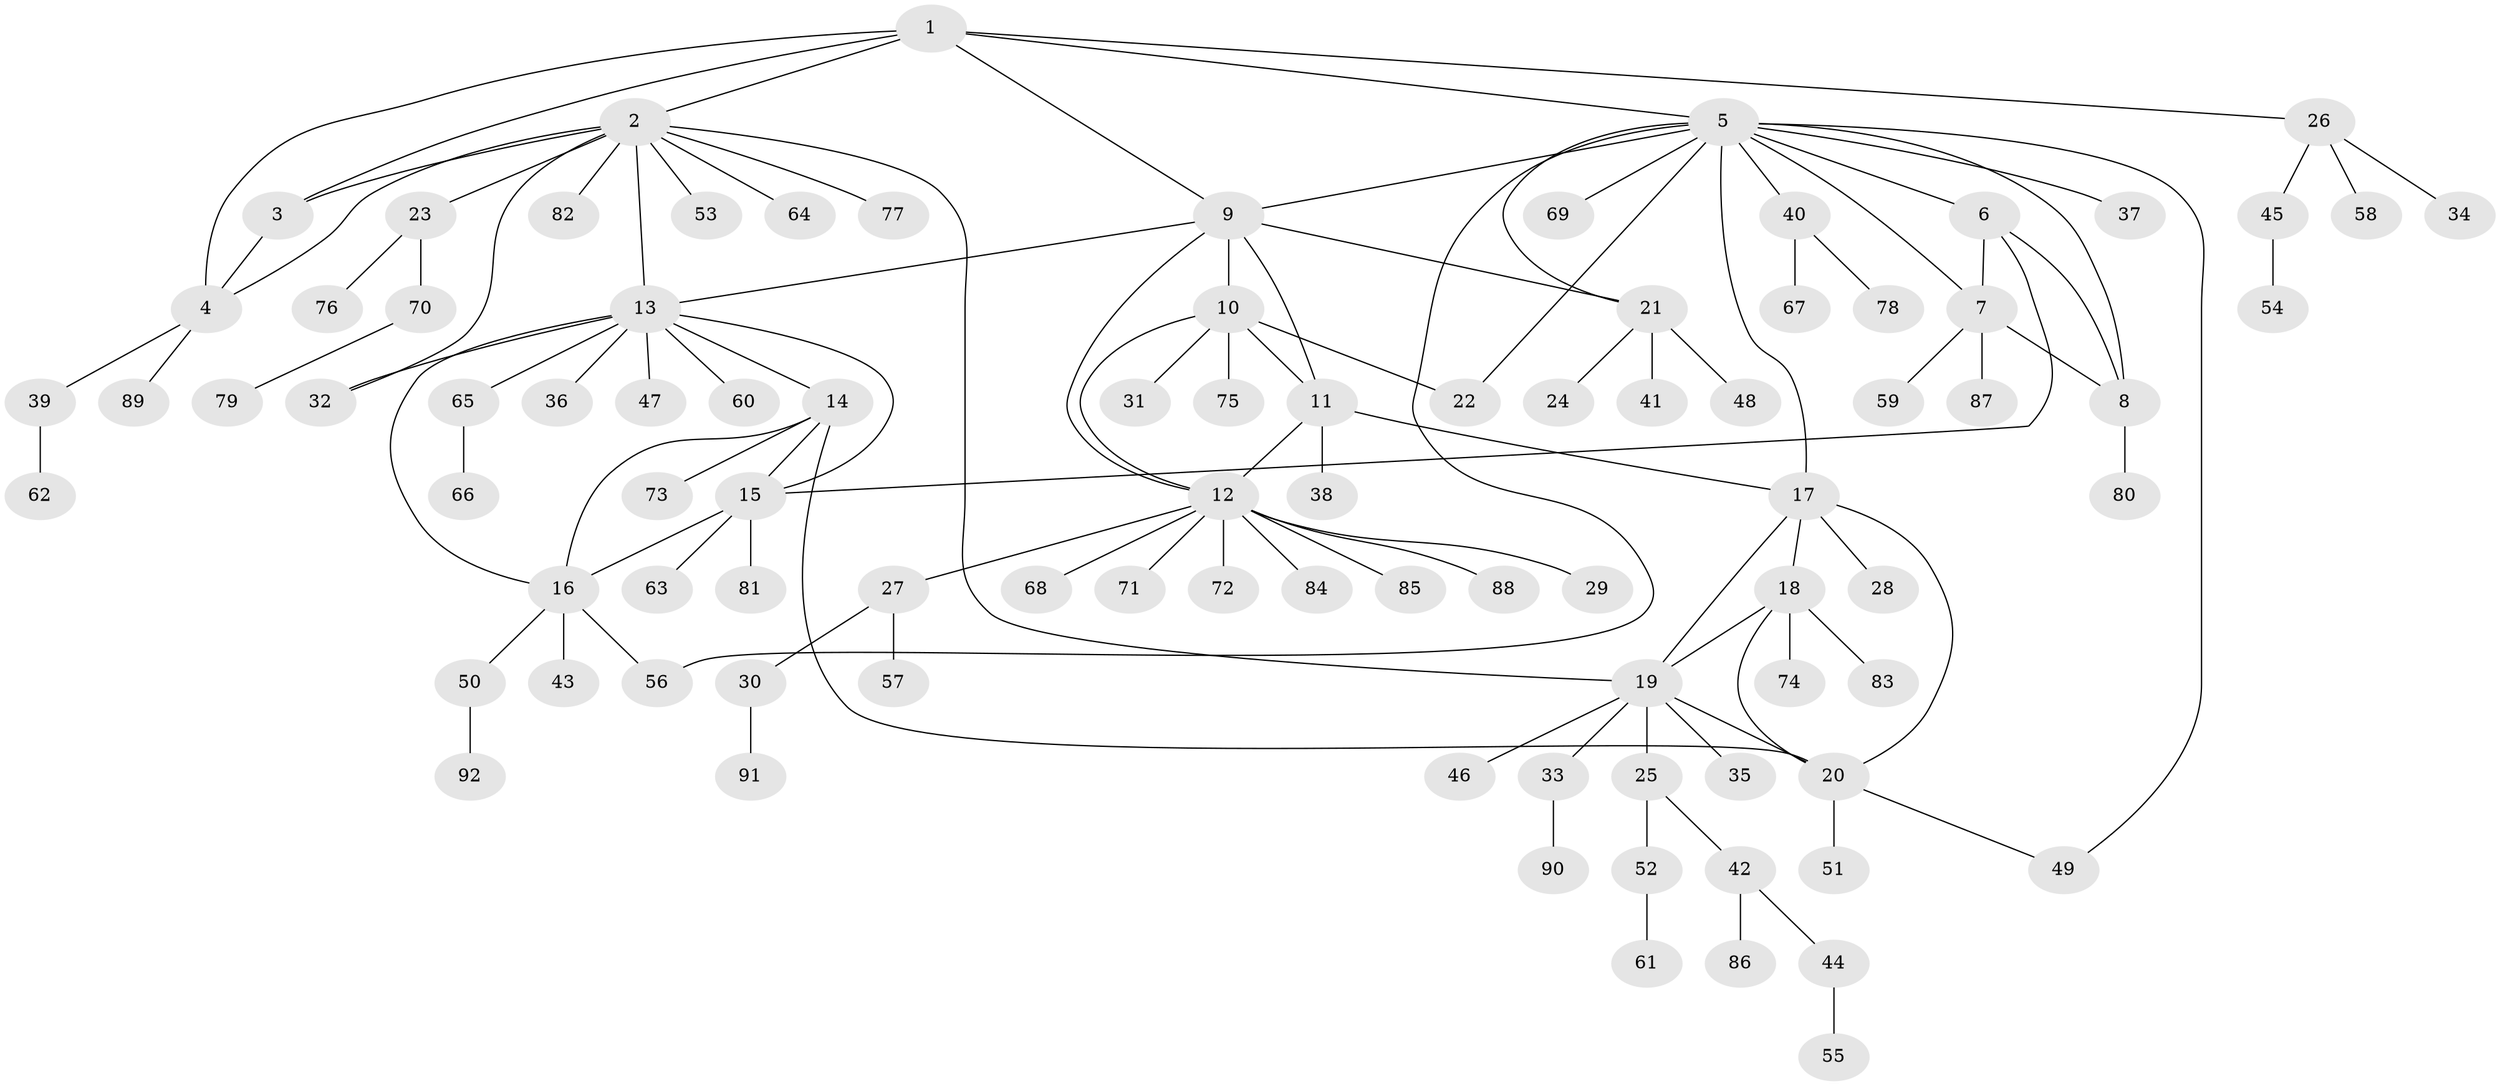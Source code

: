 // coarse degree distribution, {5: 0.13043478260869565, 9: 0.021739130434782608, 3: 0.13043478260869565, 10: 0.021739130434782608, 4: 0.10869565217391304, 7: 0.043478260869565216, 6: 0.021739130434782608, 2: 0.15217391304347827, 1: 0.3695652173913043}
// Generated by graph-tools (version 1.1) at 2025/52/03/04/25 22:52:07]
// undirected, 92 vertices, 117 edges
graph export_dot {
  node [color=gray90,style=filled];
  1;
  2;
  3;
  4;
  5;
  6;
  7;
  8;
  9;
  10;
  11;
  12;
  13;
  14;
  15;
  16;
  17;
  18;
  19;
  20;
  21;
  22;
  23;
  24;
  25;
  26;
  27;
  28;
  29;
  30;
  31;
  32;
  33;
  34;
  35;
  36;
  37;
  38;
  39;
  40;
  41;
  42;
  43;
  44;
  45;
  46;
  47;
  48;
  49;
  50;
  51;
  52;
  53;
  54;
  55;
  56;
  57;
  58;
  59;
  60;
  61;
  62;
  63;
  64;
  65;
  66;
  67;
  68;
  69;
  70;
  71;
  72;
  73;
  74;
  75;
  76;
  77;
  78;
  79;
  80;
  81;
  82;
  83;
  84;
  85;
  86;
  87;
  88;
  89;
  90;
  91;
  92;
  1 -- 2;
  1 -- 3;
  1 -- 4;
  1 -- 5;
  1 -- 9;
  1 -- 26;
  2 -- 3;
  2 -- 4;
  2 -- 13;
  2 -- 19;
  2 -- 23;
  2 -- 32;
  2 -- 53;
  2 -- 64;
  2 -- 77;
  2 -- 82;
  3 -- 4;
  4 -- 39;
  4 -- 89;
  5 -- 6;
  5 -- 7;
  5 -- 8;
  5 -- 9;
  5 -- 17;
  5 -- 21;
  5 -- 22;
  5 -- 37;
  5 -- 40;
  5 -- 49;
  5 -- 56;
  5 -- 69;
  6 -- 7;
  6 -- 8;
  6 -- 15;
  7 -- 8;
  7 -- 59;
  7 -- 87;
  8 -- 80;
  9 -- 10;
  9 -- 11;
  9 -- 12;
  9 -- 13;
  9 -- 21;
  10 -- 11;
  10 -- 12;
  10 -- 22;
  10 -- 31;
  10 -- 75;
  11 -- 12;
  11 -- 17;
  11 -- 38;
  12 -- 27;
  12 -- 29;
  12 -- 68;
  12 -- 71;
  12 -- 72;
  12 -- 84;
  12 -- 85;
  12 -- 88;
  13 -- 14;
  13 -- 15;
  13 -- 16;
  13 -- 32;
  13 -- 36;
  13 -- 47;
  13 -- 60;
  13 -- 65;
  14 -- 15;
  14 -- 16;
  14 -- 20;
  14 -- 73;
  15 -- 16;
  15 -- 63;
  15 -- 81;
  16 -- 43;
  16 -- 50;
  16 -- 56;
  17 -- 18;
  17 -- 19;
  17 -- 20;
  17 -- 28;
  18 -- 19;
  18 -- 20;
  18 -- 74;
  18 -- 83;
  19 -- 20;
  19 -- 25;
  19 -- 33;
  19 -- 35;
  19 -- 46;
  20 -- 49;
  20 -- 51;
  21 -- 24;
  21 -- 41;
  21 -- 48;
  23 -- 70;
  23 -- 76;
  25 -- 42;
  25 -- 52;
  26 -- 34;
  26 -- 45;
  26 -- 58;
  27 -- 30;
  27 -- 57;
  30 -- 91;
  33 -- 90;
  39 -- 62;
  40 -- 67;
  40 -- 78;
  42 -- 44;
  42 -- 86;
  44 -- 55;
  45 -- 54;
  50 -- 92;
  52 -- 61;
  65 -- 66;
  70 -- 79;
}
